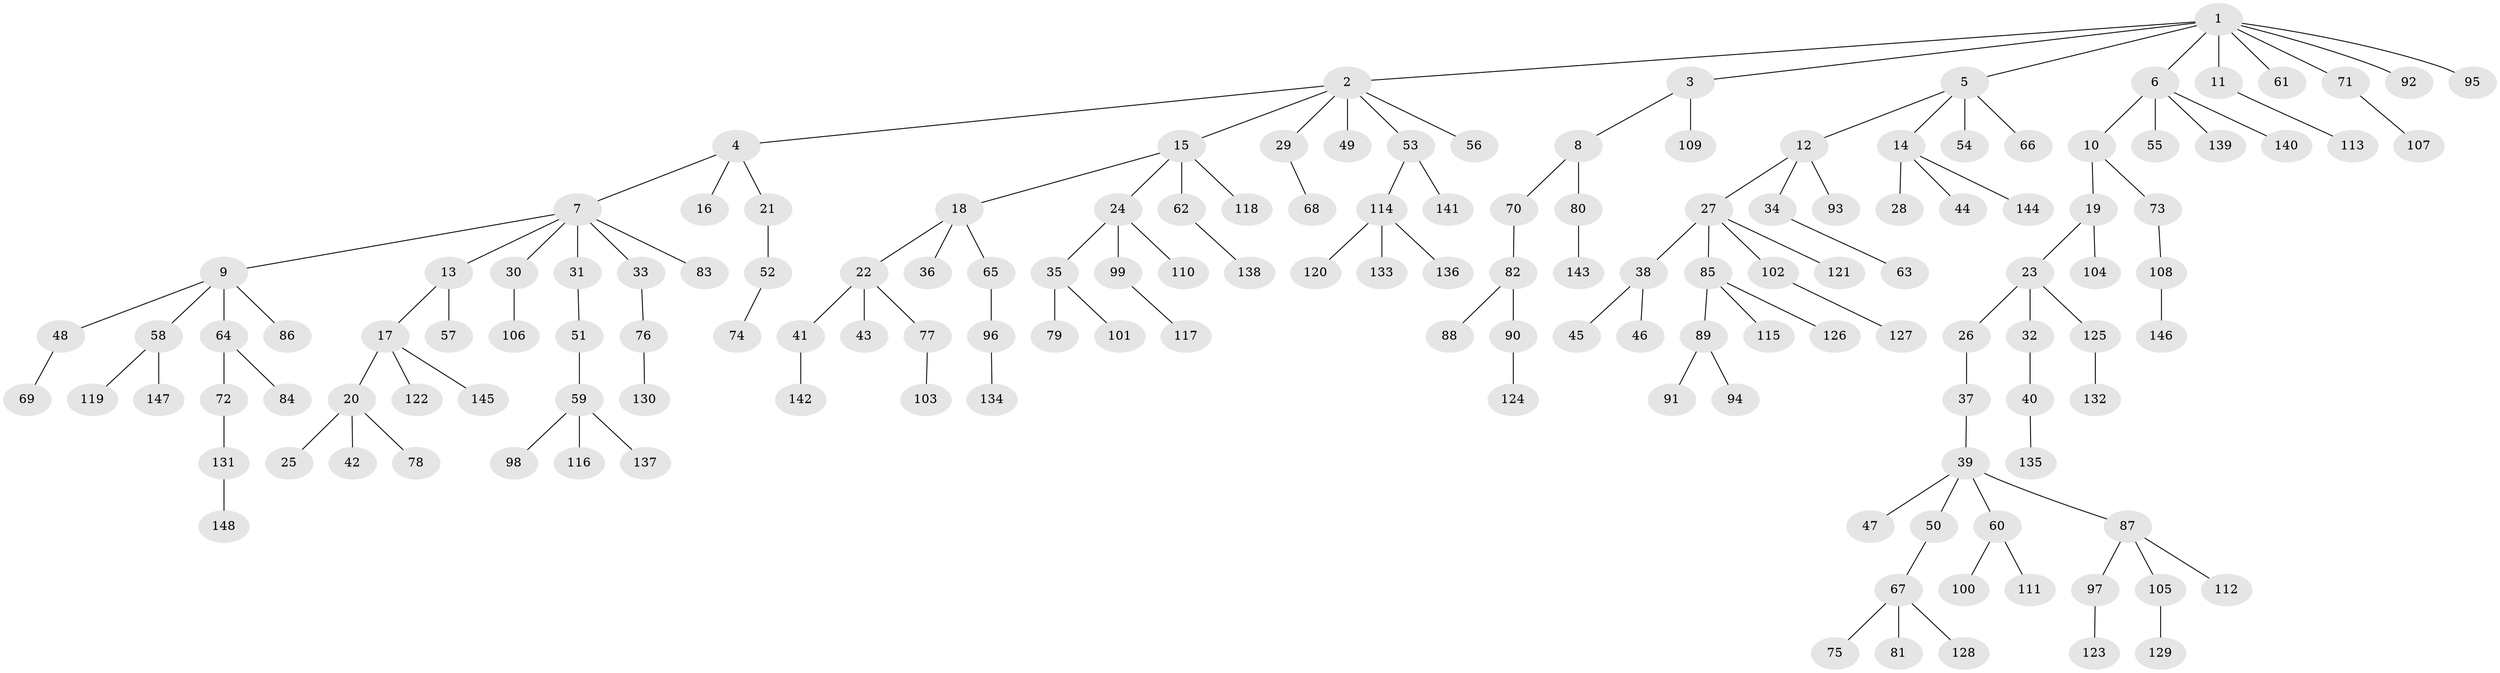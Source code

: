 // Generated by graph-tools (version 1.1) at 2025/02/03/09/25 03:02:18]
// undirected, 148 vertices, 147 edges
graph export_dot {
graph [start="1"]
  node [color=gray90,style=filled];
  1;
  2;
  3;
  4;
  5;
  6;
  7;
  8;
  9;
  10;
  11;
  12;
  13;
  14;
  15;
  16;
  17;
  18;
  19;
  20;
  21;
  22;
  23;
  24;
  25;
  26;
  27;
  28;
  29;
  30;
  31;
  32;
  33;
  34;
  35;
  36;
  37;
  38;
  39;
  40;
  41;
  42;
  43;
  44;
  45;
  46;
  47;
  48;
  49;
  50;
  51;
  52;
  53;
  54;
  55;
  56;
  57;
  58;
  59;
  60;
  61;
  62;
  63;
  64;
  65;
  66;
  67;
  68;
  69;
  70;
  71;
  72;
  73;
  74;
  75;
  76;
  77;
  78;
  79;
  80;
  81;
  82;
  83;
  84;
  85;
  86;
  87;
  88;
  89;
  90;
  91;
  92;
  93;
  94;
  95;
  96;
  97;
  98;
  99;
  100;
  101;
  102;
  103;
  104;
  105;
  106;
  107;
  108;
  109;
  110;
  111;
  112;
  113;
  114;
  115;
  116;
  117;
  118;
  119;
  120;
  121;
  122;
  123;
  124;
  125;
  126;
  127;
  128;
  129;
  130;
  131;
  132;
  133;
  134;
  135;
  136;
  137;
  138;
  139;
  140;
  141;
  142;
  143;
  144;
  145;
  146;
  147;
  148;
  1 -- 2;
  1 -- 3;
  1 -- 5;
  1 -- 6;
  1 -- 11;
  1 -- 61;
  1 -- 71;
  1 -- 92;
  1 -- 95;
  2 -- 4;
  2 -- 15;
  2 -- 29;
  2 -- 49;
  2 -- 53;
  2 -- 56;
  3 -- 8;
  3 -- 109;
  4 -- 7;
  4 -- 16;
  4 -- 21;
  5 -- 12;
  5 -- 14;
  5 -- 54;
  5 -- 66;
  6 -- 10;
  6 -- 55;
  6 -- 139;
  6 -- 140;
  7 -- 9;
  7 -- 13;
  7 -- 30;
  7 -- 31;
  7 -- 33;
  7 -- 83;
  8 -- 70;
  8 -- 80;
  9 -- 48;
  9 -- 58;
  9 -- 64;
  9 -- 86;
  10 -- 19;
  10 -- 73;
  11 -- 113;
  12 -- 27;
  12 -- 34;
  12 -- 93;
  13 -- 17;
  13 -- 57;
  14 -- 28;
  14 -- 44;
  14 -- 144;
  15 -- 18;
  15 -- 24;
  15 -- 62;
  15 -- 118;
  17 -- 20;
  17 -- 122;
  17 -- 145;
  18 -- 22;
  18 -- 36;
  18 -- 65;
  19 -- 23;
  19 -- 104;
  20 -- 25;
  20 -- 42;
  20 -- 78;
  21 -- 52;
  22 -- 41;
  22 -- 43;
  22 -- 77;
  23 -- 26;
  23 -- 32;
  23 -- 125;
  24 -- 35;
  24 -- 99;
  24 -- 110;
  26 -- 37;
  27 -- 38;
  27 -- 85;
  27 -- 102;
  27 -- 121;
  29 -- 68;
  30 -- 106;
  31 -- 51;
  32 -- 40;
  33 -- 76;
  34 -- 63;
  35 -- 79;
  35 -- 101;
  37 -- 39;
  38 -- 45;
  38 -- 46;
  39 -- 47;
  39 -- 50;
  39 -- 60;
  39 -- 87;
  40 -- 135;
  41 -- 142;
  48 -- 69;
  50 -- 67;
  51 -- 59;
  52 -- 74;
  53 -- 114;
  53 -- 141;
  58 -- 119;
  58 -- 147;
  59 -- 98;
  59 -- 116;
  59 -- 137;
  60 -- 100;
  60 -- 111;
  62 -- 138;
  64 -- 72;
  64 -- 84;
  65 -- 96;
  67 -- 75;
  67 -- 81;
  67 -- 128;
  70 -- 82;
  71 -- 107;
  72 -- 131;
  73 -- 108;
  76 -- 130;
  77 -- 103;
  80 -- 143;
  82 -- 88;
  82 -- 90;
  85 -- 89;
  85 -- 115;
  85 -- 126;
  87 -- 97;
  87 -- 105;
  87 -- 112;
  89 -- 91;
  89 -- 94;
  90 -- 124;
  96 -- 134;
  97 -- 123;
  99 -- 117;
  102 -- 127;
  105 -- 129;
  108 -- 146;
  114 -- 120;
  114 -- 133;
  114 -- 136;
  125 -- 132;
  131 -- 148;
}
